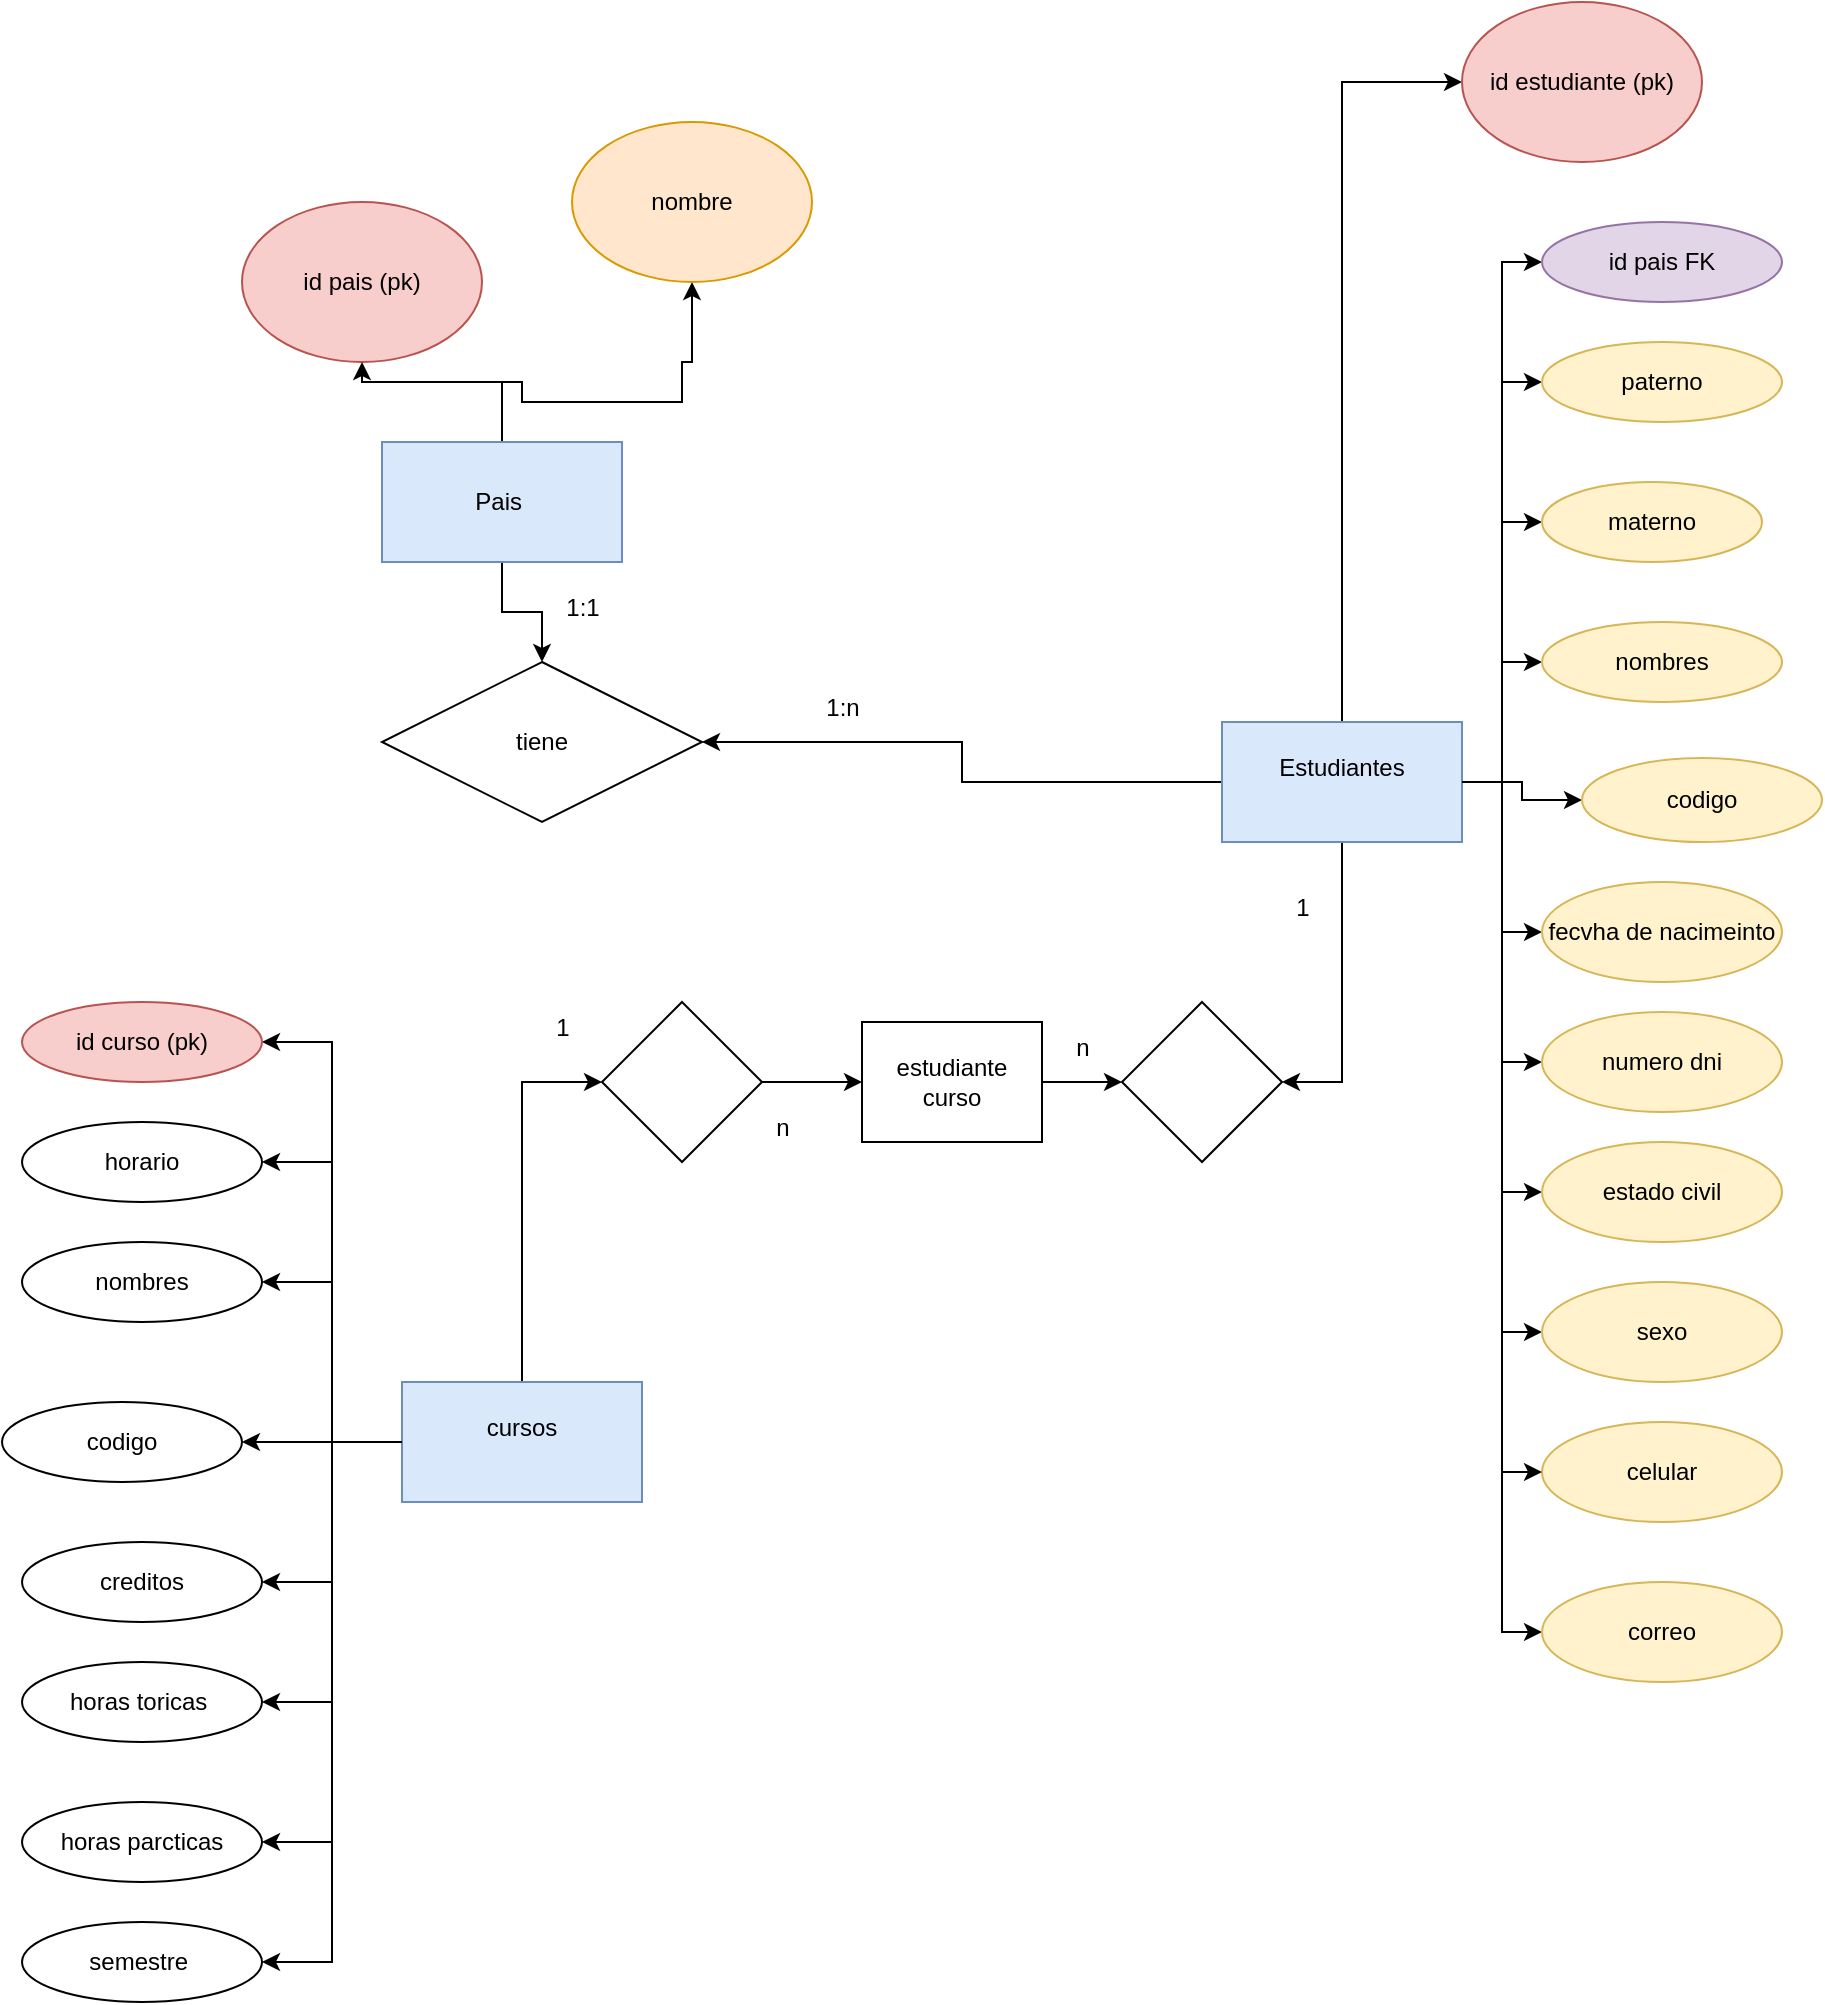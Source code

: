 <mxfile version="24.7.12">
  <diagram name="Página-1" id="UsLAxqaWqNXPLvQlIaqz">
    <mxGraphModel dx="1718" dy="1409" grid="1" gridSize="10" guides="1" tooltips="1" connect="1" arrows="1" fold="1" page="1" pageScale="1" pageWidth="827" pageHeight="1169" math="0" shadow="0">
      <root>
        <mxCell id="0" />
        <mxCell id="1" parent="0" />
        <mxCell id="zplwCFMd1JEP9Oo1DkgA-1" value="id pais (pk)" style="ellipse;whiteSpace=wrap;html=1;fillColor=#f8cecc;strokeColor=#b85450;" parent="1" vertex="1">
          <mxGeometry y="180" width="120" height="80" as="geometry" />
        </mxCell>
        <mxCell id="D4LA02ImIBM8U3kLm-Um-3" style="edgeStyle=orthogonalEdgeStyle;rounded=0;orthogonalLoop=1;jettySize=auto;html=1;entryX=0.5;entryY=1;entryDx=0;entryDy=0;" edge="1" parent="1" source="D4LA02ImIBM8U3kLm-Um-1" target="zplwCFMd1JEP9Oo1DkgA-1">
          <mxGeometry relative="1" as="geometry">
            <mxPoint x="290" y="100" as="targetPoint" />
            <Array as="points">
              <mxPoint x="130" y="270" />
              <mxPoint x="60" y="270" />
            </Array>
          </mxGeometry>
        </mxCell>
        <mxCell id="D4LA02ImIBM8U3kLm-Um-4" style="edgeStyle=orthogonalEdgeStyle;rounded=0;orthogonalLoop=1;jettySize=auto;html=1;entryX=0.5;entryY=1;entryDx=0;entryDy=0;" edge="1" parent="1" source="D4LA02ImIBM8U3kLm-Um-1" target="D4LA02ImIBM8U3kLm-Um-2">
          <mxGeometry relative="1" as="geometry">
            <mxPoint x="330" y="320.0" as="targetPoint" />
            <Array as="points">
              <mxPoint x="130" y="270" />
              <mxPoint x="140" y="270" />
              <mxPoint x="140" y="280" />
              <mxPoint x="220" y="280" />
              <mxPoint x="220" y="260" />
              <mxPoint x="225" y="260" />
            </Array>
          </mxGeometry>
        </mxCell>
        <mxCell id="D4LA02ImIBM8U3kLm-Um-10" style="edgeStyle=orthogonalEdgeStyle;rounded=0;orthogonalLoop=1;jettySize=auto;html=1;entryX=0.5;entryY=0;entryDx=0;entryDy=0;" edge="1" parent="1" source="D4LA02ImIBM8U3kLm-Um-1" target="D4LA02ImIBM8U3kLm-Um-6">
          <mxGeometry relative="1" as="geometry" />
        </mxCell>
        <mxCell id="D4LA02ImIBM8U3kLm-Um-1" value="Pais&amp;nbsp;" style="rounded=0;whiteSpace=wrap;html=1;fillColor=#dae8fc;strokeColor=#6c8ebf;" vertex="1" parent="1">
          <mxGeometry x="70" y="300" width="120" height="60" as="geometry" />
        </mxCell>
        <mxCell id="D4LA02ImIBM8U3kLm-Um-2" value="nombre" style="ellipse;whiteSpace=wrap;html=1;fillColor=#ffe6cc;strokeColor=#d79b00;" vertex="1" parent="1">
          <mxGeometry x="165" y="140" width="120" height="80" as="geometry" />
        </mxCell>
        <mxCell id="D4LA02ImIBM8U3kLm-Um-7" style="edgeStyle=orthogonalEdgeStyle;rounded=0;orthogonalLoop=1;jettySize=auto;html=1;entryX=1;entryY=0.5;entryDx=0;entryDy=0;" edge="1" parent="1" source="D4LA02ImIBM8U3kLm-Um-5" target="D4LA02ImIBM8U3kLm-Um-6">
          <mxGeometry relative="1" as="geometry" />
        </mxCell>
        <mxCell id="D4LA02ImIBM8U3kLm-Um-24" style="edgeStyle=orthogonalEdgeStyle;rounded=0;orthogonalLoop=1;jettySize=auto;html=1;entryX=0;entryY=0.5;entryDx=0;entryDy=0;" edge="1" parent="1" source="D4LA02ImIBM8U3kLm-Um-5" target="D4LA02ImIBM8U3kLm-Um-14">
          <mxGeometry relative="1" as="geometry" />
        </mxCell>
        <mxCell id="D4LA02ImIBM8U3kLm-Um-25" style="edgeStyle=orthogonalEdgeStyle;rounded=0;orthogonalLoop=1;jettySize=auto;html=1;entryX=0;entryY=0.5;entryDx=0;entryDy=0;" edge="1" parent="1" source="D4LA02ImIBM8U3kLm-Um-5" target="D4LA02ImIBM8U3kLm-Um-16">
          <mxGeometry relative="1" as="geometry" />
        </mxCell>
        <mxCell id="D4LA02ImIBM8U3kLm-Um-26" style="edgeStyle=orthogonalEdgeStyle;rounded=0;orthogonalLoop=1;jettySize=auto;html=1;entryX=0;entryY=0.5;entryDx=0;entryDy=0;" edge="1" parent="1" source="D4LA02ImIBM8U3kLm-Um-5" target="D4LA02ImIBM8U3kLm-Um-17">
          <mxGeometry relative="1" as="geometry" />
        </mxCell>
        <mxCell id="D4LA02ImIBM8U3kLm-Um-27" style="edgeStyle=orthogonalEdgeStyle;rounded=0;orthogonalLoop=1;jettySize=auto;html=1;entryX=0;entryY=0.5;entryDx=0;entryDy=0;" edge="1" parent="1" source="D4LA02ImIBM8U3kLm-Um-5" target="D4LA02ImIBM8U3kLm-Um-15">
          <mxGeometry relative="1" as="geometry" />
        </mxCell>
        <mxCell id="D4LA02ImIBM8U3kLm-Um-28" style="edgeStyle=orthogonalEdgeStyle;rounded=0;orthogonalLoop=1;jettySize=auto;html=1;entryX=0;entryY=0.5;entryDx=0;entryDy=0;" edge="1" parent="1" source="D4LA02ImIBM8U3kLm-Um-5" target="D4LA02ImIBM8U3kLm-Um-12">
          <mxGeometry relative="1" as="geometry" />
        </mxCell>
        <mxCell id="D4LA02ImIBM8U3kLm-Um-29" style="edgeStyle=orthogonalEdgeStyle;rounded=0;orthogonalLoop=1;jettySize=auto;html=1;entryX=0;entryY=0.5;entryDx=0;entryDy=0;" edge="1" parent="1" source="D4LA02ImIBM8U3kLm-Um-5" target="D4LA02ImIBM8U3kLm-Um-19">
          <mxGeometry relative="1" as="geometry" />
        </mxCell>
        <mxCell id="D4LA02ImIBM8U3kLm-Um-30" style="edgeStyle=orthogonalEdgeStyle;rounded=0;orthogonalLoop=1;jettySize=auto;html=1;entryX=0;entryY=0.5;entryDx=0;entryDy=0;" edge="1" parent="1" source="D4LA02ImIBM8U3kLm-Um-5" target="D4LA02ImIBM8U3kLm-Um-21">
          <mxGeometry relative="1" as="geometry" />
        </mxCell>
        <mxCell id="D4LA02ImIBM8U3kLm-Um-31" style="edgeStyle=orthogonalEdgeStyle;rounded=0;orthogonalLoop=1;jettySize=auto;html=1;entryX=0;entryY=0.5;entryDx=0;entryDy=0;" edge="1" parent="1" source="D4LA02ImIBM8U3kLm-Um-5" target="D4LA02ImIBM8U3kLm-Um-20">
          <mxGeometry relative="1" as="geometry" />
        </mxCell>
        <mxCell id="D4LA02ImIBM8U3kLm-Um-34" style="edgeStyle=orthogonalEdgeStyle;rounded=0;orthogonalLoop=1;jettySize=auto;html=1;entryX=0;entryY=0.5;entryDx=0;entryDy=0;" edge="1" parent="1" source="D4LA02ImIBM8U3kLm-Um-5" target="D4LA02ImIBM8U3kLm-Um-23">
          <mxGeometry relative="1" as="geometry" />
        </mxCell>
        <mxCell id="D4LA02ImIBM8U3kLm-Um-35" style="edgeStyle=orthogonalEdgeStyle;rounded=0;orthogonalLoop=1;jettySize=auto;html=1;entryX=0;entryY=0.5;entryDx=0;entryDy=0;" edge="1" parent="1" source="D4LA02ImIBM8U3kLm-Um-5" target="D4LA02ImIBM8U3kLm-Um-11">
          <mxGeometry relative="1" as="geometry" />
        </mxCell>
        <mxCell id="D4LA02ImIBM8U3kLm-Um-36" style="edgeStyle=orthogonalEdgeStyle;rounded=0;orthogonalLoop=1;jettySize=auto;html=1;entryX=0;entryY=0.5;entryDx=0;entryDy=0;" edge="1" parent="1" source="D4LA02ImIBM8U3kLm-Um-5" target="D4LA02ImIBM8U3kLm-Um-38">
          <mxGeometry relative="1" as="geometry">
            <mxPoint x="560" y="210" as="targetPoint" />
          </mxGeometry>
        </mxCell>
        <mxCell id="D4LA02ImIBM8U3kLm-Um-64" style="edgeStyle=orthogonalEdgeStyle;rounded=0;orthogonalLoop=1;jettySize=auto;html=1;entryX=1;entryY=0.5;entryDx=0;entryDy=0;" edge="1" parent="1" source="D4LA02ImIBM8U3kLm-Um-5" target="D4LA02ImIBM8U3kLm-Um-59">
          <mxGeometry relative="1" as="geometry" />
        </mxCell>
        <mxCell id="D4LA02ImIBM8U3kLm-Um-5" value="Estudiantes&lt;div&gt;&lt;br&gt;&lt;/div&gt;" style="rounded=0;whiteSpace=wrap;html=1;fillColor=#dae8fc;strokeColor=#6c8ebf;" vertex="1" parent="1">
          <mxGeometry x="490" y="440" width="120" height="60" as="geometry" />
        </mxCell>
        <mxCell id="D4LA02ImIBM8U3kLm-Um-6" value="tiene" style="rhombus;whiteSpace=wrap;html=1;" vertex="1" parent="1">
          <mxGeometry x="70" y="410" width="160" height="80" as="geometry" />
        </mxCell>
        <mxCell id="D4LA02ImIBM8U3kLm-Um-8" value="1:n" style="text;html=1;align=center;verticalAlign=middle;resizable=0;points=[];autosize=1;strokeColor=none;fillColor=none;" vertex="1" parent="1">
          <mxGeometry x="280" y="418" width="40" height="30" as="geometry" />
        </mxCell>
        <mxCell id="D4LA02ImIBM8U3kLm-Um-11" value="id estudiante (pk)" style="ellipse;whiteSpace=wrap;html=1;fillColor=#f8cecc;strokeColor=#b85450;" vertex="1" parent="1">
          <mxGeometry x="610" y="80" width="120" height="80" as="geometry" />
        </mxCell>
        <mxCell id="D4LA02ImIBM8U3kLm-Um-12" value="fecvha de nacimeinto" style="ellipse;whiteSpace=wrap;html=1;fillColor=#fff2cc;strokeColor=#d6b656;" vertex="1" parent="1">
          <mxGeometry x="650" y="520" width="120" height="50" as="geometry" />
        </mxCell>
        <mxCell id="D4LA02ImIBM8U3kLm-Um-13" value="celular" style="ellipse;whiteSpace=wrap;html=1;fillColor=#fff2cc;strokeColor=#d6b656;" vertex="1" parent="1">
          <mxGeometry x="650" y="790" width="120" height="50" as="geometry" />
        </mxCell>
        <mxCell id="D4LA02ImIBM8U3kLm-Um-14" value="paterno" style="ellipse;whiteSpace=wrap;html=1;fillColor=#fff2cc;strokeColor=#d6b656;" vertex="1" parent="1">
          <mxGeometry x="650" y="250" width="120" height="40" as="geometry" />
        </mxCell>
        <mxCell id="D4LA02ImIBM8U3kLm-Um-15" value="codigo" style="ellipse;whiteSpace=wrap;html=1;fillColor=#fff2cc;strokeColor=#d6b656;" vertex="1" parent="1">
          <mxGeometry x="670" y="458" width="120" height="42" as="geometry" />
        </mxCell>
        <mxCell id="D4LA02ImIBM8U3kLm-Um-16" value="materno" style="ellipse;whiteSpace=wrap;html=1;fillColor=#fff2cc;strokeColor=#d6b656;" vertex="1" parent="1">
          <mxGeometry x="650" y="320" width="110" height="40" as="geometry" />
        </mxCell>
        <mxCell id="D4LA02ImIBM8U3kLm-Um-17" value="nombres" style="ellipse;whiteSpace=wrap;html=1;fillColor=#fff2cc;strokeColor=#d6b656;" vertex="1" parent="1">
          <mxGeometry x="650" y="390" width="120" height="40" as="geometry" />
        </mxCell>
        <mxCell id="D4LA02ImIBM8U3kLm-Um-19" value="numero dni" style="ellipse;whiteSpace=wrap;html=1;fillColor=#fff2cc;strokeColor=#d6b656;" vertex="1" parent="1">
          <mxGeometry x="650" y="585" width="120" height="50" as="geometry" />
        </mxCell>
        <mxCell id="D4LA02ImIBM8U3kLm-Um-20" value="sexo" style="ellipse;whiteSpace=wrap;html=1;fillColor=#fff2cc;strokeColor=#d6b656;" vertex="1" parent="1">
          <mxGeometry x="650" y="720" width="120" height="50" as="geometry" />
        </mxCell>
        <mxCell id="D4LA02ImIBM8U3kLm-Um-21" value="estado civil" style="ellipse;whiteSpace=wrap;html=1;fillColor=#fff2cc;strokeColor=#d6b656;" vertex="1" parent="1">
          <mxGeometry x="650" y="650" width="120" height="50" as="geometry" />
        </mxCell>
        <mxCell id="D4LA02ImIBM8U3kLm-Um-23" value="correo" style="ellipse;whiteSpace=wrap;html=1;fillColor=#fff2cc;strokeColor=#d6b656;" vertex="1" parent="1">
          <mxGeometry x="650" y="870" width="120" height="50" as="geometry" />
        </mxCell>
        <mxCell id="D4LA02ImIBM8U3kLm-Um-32" style="edgeStyle=orthogonalEdgeStyle;rounded=0;orthogonalLoop=1;jettySize=auto;html=1;entryX=0;entryY=0.5;entryDx=0;entryDy=0;" edge="1" parent="1" source="D4LA02ImIBM8U3kLm-Um-5" target="D4LA02ImIBM8U3kLm-Um-13">
          <mxGeometry relative="1" as="geometry" />
        </mxCell>
        <mxCell id="D4LA02ImIBM8U3kLm-Um-38" value="id pais FK" style="ellipse;whiteSpace=wrap;html=1;fillColor=#e1d5e7;strokeColor=#9673a6;" vertex="1" parent="1">
          <mxGeometry x="650" y="190" width="120" height="40" as="geometry" />
        </mxCell>
        <mxCell id="D4LA02ImIBM8U3kLm-Um-39" value="1:1" style="text;html=1;align=center;verticalAlign=middle;resizable=0;points=[];autosize=1;strokeColor=none;fillColor=none;" vertex="1" parent="1">
          <mxGeometry x="150" y="368" width="40" height="30" as="geometry" />
        </mxCell>
        <mxCell id="D4LA02ImIBM8U3kLm-Um-52" style="edgeStyle=orthogonalEdgeStyle;rounded=0;orthogonalLoop=1;jettySize=auto;html=1;entryX=1;entryY=0.5;entryDx=0;entryDy=0;" edge="1" parent="1" source="D4LA02ImIBM8U3kLm-Um-41" target="D4LA02ImIBM8U3kLm-Um-42">
          <mxGeometry relative="1" as="geometry" />
        </mxCell>
        <mxCell id="D4LA02ImIBM8U3kLm-Um-53" style="edgeStyle=orthogonalEdgeStyle;rounded=0;orthogonalLoop=1;jettySize=auto;html=1;entryX=1;entryY=0.5;entryDx=0;entryDy=0;" edge="1" parent="1" source="D4LA02ImIBM8U3kLm-Um-41" target="D4LA02ImIBM8U3kLm-Um-43">
          <mxGeometry relative="1" as="geometry" />
        </mxCell>
        <mxCell id="D4LA02ImIBM8U3kLm-Um-54" style="edgeStyle=orthogonalEdgeStyle;rounded=0;orthogonalLoop=1;jettySize=auto;html=1;entryX=1;entryY=0.5;entryDx=0;entryDy=0;" edge="1" parent="1" source="D4LA02ImIBM8U3kLm-Um-41" target="D4LA02ImIBM8U3kLm-Um-46">
          <mxGeometry relative="1" as="geometry" />
        </mxCell>
        <mxCell id="D4LA02ImIBM8U3kLm-Um-55" style="edgeStyle=orthogonalEdgeStyle;rounded=0;orthogonalLoop=1;jettySize=auto;html=1;entryX=1;entryY=0.5;entryDx=0;entryDy=0;" edge="1" parent="1" source="D4LA02ImIBM8U3kLm-Um-41" target="D4LA02ImIBM8U3kLm-Um-47">
          <mxGeometry relative="1" as="geometry" />
        </mxCell>
        <mxCell id="D4LA02ImIBM8U3kLm-Um-56" style="edgeStyle=orthogonalEdgeStyle;rounded=0;orthogonalLoop=1;jettySize=auto;html=1;entryX=1;entryY=0.5;entryDx=0;entryDy=0;" edge="1" parent="1" source="D4LA02ImIBM8U3kLm-Um-41" target="D4LA02ImIBM8U3kLm-Um-45">
          <mxGeometry relative="1" as="geometry" />
        </mxCell>
        <mxCell id="D4LA02ImIBM8U3kLm-Um-57" style="edgeStyle=orthogonalEdgeStyle;rounded=0;orthogonalLoop=1;jettySize=auto;html=1;entryX=1;entryY=0.5;entryDx=0;entryDy=0;" edge="1" parent="1" source="D4LA02ImIBM8U3kLm-Um-41" target="D4LA02ImIBM8U3kLm-Um-44">
          <mxGeometry relative="1" as="geometry" />
        </mxCell>
        <mxCell id="D4LA02ImIBM8U3kLm-Um-58" style="edgeStyle=orthogonalEdgeStyle;rounded=0;orthogonalLoop=1;jettySize=auto;html=1;entryX=1;entryY=0.5;entryDx=0;entryDy=0;" edge="1" parent="1" source="D4LA02ImIBM8U3kLm-Um-41" target="D4LA02ImIBM8U3kLm-Um-49">
          <mxGeometry relative="1" as="geometry" />
        </mxCell>
        <mxCell id="D4LA02ImIBM8U3kLm-Um-65" style="edgeStyle=orthogonalEdgeStyle;rounded=0;orthogonalLoop=1;jettySize=auto;html=1;entryX=0;entryY=0.5;entryDx=0;entryDy=0;" edge="1" parent="1" source="D4LA02ImIBM8U3kLm-Um-41" target="D4LA02ImIBM8U3kLm-Um-60">
          <mxGeometry relative="1" as="geometry" />
        </mxCell>
        <mxCell id="D4LA02ImIBM8U3kLm-Um-41" value="cursos&lt;div&gt;&lt;br&gt;&lt;/div&gt;" style="rounded=0;whiteSpace=wrap;html=1;fillColor=#dae8fc;strokeColor=#6c8ebf;" vertex="1" parent="1">
          <mxGeometry x="80" y="770" width="120" height="60" as="geometry" />
        </mxCell>
        <mxCell id="D4LA02ImIBM8U3kLm-Um-42" value="nombres" style="ellipse;whiteSpace=wrap;html=1;" vertex="1" parent="1">
          <mxGeometry x="-110" y="700" width="120" height="40" as="geometry" />
        </mxCell>
        <mxCell id="D4LA02ImIBM8U3kLm-Um-43" value="codigo" style="ellipse;whiteSpace=wrap;html=1;" vertex="1" parent="1">
          <mxGeometry x="-120" y="780" width="120" height="40" as="geometry" />
        </mxCell>
        <mxCell id="D4LA02ImIBM8U3kLm-Um-44" value="semestre&amp;nbsp;" style="ellipse;whiteSpace=wrap;html=1;" vertex="1" parent="1">
          <mxGeometry x="-110" y="1040" width="120" height="40" as="geometry" />
        </mxCell>
        <mxCell id="D4LA02ImIBM8U3kLm-Um-45" value="horas parcticas" style="ellipse;whiteSpace=wrap;html=1;" vertex="1" parent="1">
          <mxGeometry x="-110" y="980" width="120" height="40" as="geometry" />
        </mxCell>
        <mxCell id="D4LA02ImIBM8U3kLm-Um-46" value="creditos" style="ellipse;whiteSpace=wrap;html=1;" vertex="1" parent="1">
          <mxGeometry x="-110" y="850" width="120" height="40" as="geometry" />
        </mxCell>
        <mxCell id="D4LA02ImIBM8U3kLm-Um-47" value="horas toricas&amp;nbsp;" style="ellipse;whiteSpace=wrap;html=1;" vertex="1" parent="1">
          <mxGeometry x="-110" y="910" width="120" height="40" as="geometry" />
        </mxCell>
        <mxCell id="D4LA02ImIBM8U3kLm-Um-48" value="horario" style="ellipse;whiteSpace=wrap;html=1;" vertex="1" parent="1">
          <mxGeometry x="-110" y="640" width="120" height="40" as="geometry" />
        </mxCell>
        <mxCell id="D4LA02ImIBM8U3kLm-Um-49" value="id curso (pk)" style="ellipse;whiteSpace=wrap;html=1;fillColor=#f8cecc;strokeColor=#b85450;" vertex="1" parent="1">
          <mxGeometry x="-110" y="580" width="120" height="40" as="geometry" />
        </mxCell>
        <mxCell id="D4LA02ImIBM8U3kLm-Um-51" style="edgeStyle=orthogonalEdgeStyle;rounded=0;orthogonalLoop=1;jettySize=auto;html=1;entryX=1;entryY=0.5;entryDx=0;entryDy=0;" edge="1" parent="1" source="D4LA02ImIBM8U3kLm-Um-41" target="D4LA02ImIBM8U3kLm-Um-48">
          <mxGeometry relative="1" as="geometry">
            <mxPoint x="24" y="680" as="targetPoint" />
          </mxGeometry>
        </mxCell>
        <mxCell id="D4LA02ImIBM8U3kLm-Um-59" value="" style="rhombus;whiteSpace=wrap;html=1;" vertex="1" parent="1">
          <mxGeometry x="440" y="580" width="80" height="80" as="geometry" />
        </mxCell>
        <mxCell id="D4LA02ImIBM8U3kLm-Um-66" style="edgeStyle=orthogonalEdgeStyle;rounded=0;orthogonalLoop=1;jettySize=auto;html=1;entryX=0;entryY=0.5;entryDx=0;entryDy=0;" edge="1" parent="1" source="D4LA02ImIBM8U3kLm-Um-60" target="D4LA02ImIBM8U3kLm-Um-63">
          <mxGeometry relative="1" as="geometry" />
        </mxCell>
        <mxCell id="D4LA02ImIBM8U3kLm-Um-60" value="" style="rhombus;whiteSpace=wrap;html=1;" vertex="1" parent="1">
          <mxGeometry x="180" y="580" width="80" height="80" as="geometry" />
        </mxCell>
        <mxCell id="D4LA02ImIBM8U3kLm-Um-67" style="edgeStyle=orthogonalEdgeStyle;rounded=0;orthogonalLoop=1;jettySize=auto;html=1;entryX=0;entryY=0.5;entryDx=0;entryDy=0;" edge="1" parent="1" source="D4LA02ImIBM8U3kLm-Um-63" target="D4LA02ImIBM8U3kLm-Um-59">
          <mxGeometry relative="1" as="geometry" />
        </mxCell>
        <mxCell id="D4LA02ImIBM8U3kLm-Um-63" value="estudiante curso" style="rounded=0;whiteSpace=wrap;html=1;" vertex="1" parent="1">
          <mxGeometry x="310" y="590" width="90" height="60" as="geometry" />
        </mxCell>
        <mxCell id="D4LA02ImIBM8U3kLm-Um-68" value="1" style="text;html=1;align=center;verticalAlign=middle;resizable=0;points=[];autosize=1;strokeColor=none;fillColor=none;" vertex="1" parent="1">
          <mxGeometry x="145" y="578" width="30" height="30" as="geometry" />
        </mxCell>
        <mxCell id="D4LA02ImIBM8U3kLm-Um-69" value="n" style="text;html=1;align=center;verticalAlign=middle;resizable=0;points=[];autosize=1;strokeColor=none;fillColor=none;" vertex="1" parent="1">
          <mxGeometry x="255" y="628" width="30" height="30" as="geometry" />
        </mxCell>
        <mxCell id="D4LA02ImIBM8U3kLm-Um-70" value="n" style="text;html=1;align=center;verticalAlign=middle;resizable=0;points=[];autosize=1;strokeColor=none;fillColor=none;" vertex="1" parent="1">
          <mxGeometry x="405" y="588" width="30" height="30" as="geometry" />
        </mxCell>
        <mxCell id="D4LA02ImIBM8U3kLm-Um-71" value="1" style="text;html=1;align=center;verticalAlign=middle;resizable=0;points=[];autosize=1;strokeColor=none;fillColor=none;" vertex="1" parent="1">
          <mxGeometry x="515" y="518" width="30" height="30" as="geometry" />
        </mxCell>
      </root>
    </mxGraphModel>
  </diagram>
</mxfile>
